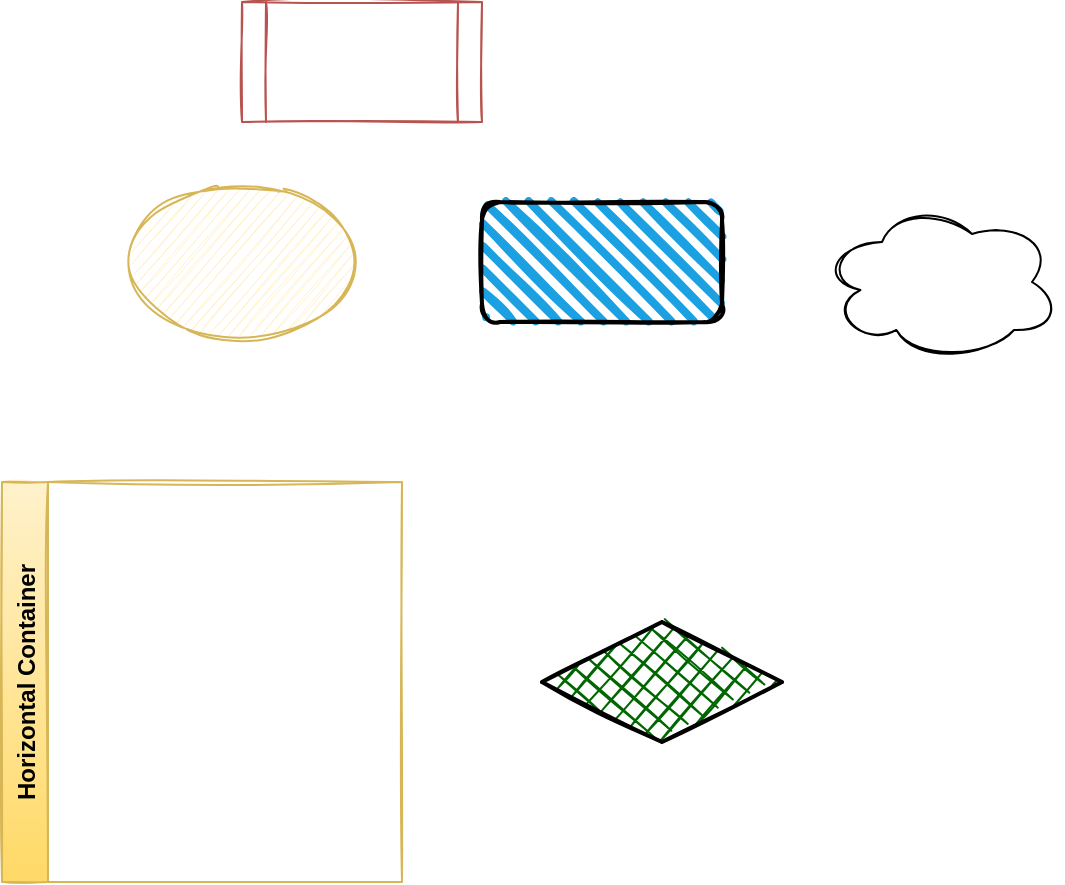 <mxfile>
    <diagram id="R9k7ZN19FMF7jF0QfsAg" name="第 1 页">
        <mxGraphModel dx="1204" dy="759" grid="1" gridSize="10" guides="1" tooltips="1" connect="1" arrows="1" fold="1" page="1" pageScale="1" pageWidth="827" pageHeight="1169" math="0" shadow="0">
            <root>
                <mxCell id="0"/>
                <mxCell id="1" parent="0"/>
                <mxCell id="nDQlldjDoxICpgmfoPI3-1" value="" style="ellipse;whiteSpace=wrap;html=1;sketch=1;fillColor=#fff2cc;strokeColor=#d6b656;fillStyle=hachure;" parent="1" vertex="1">
                    <mxGeometry x="140" y="160" width="120" height="80" as="geometry"/>
                </mxCell>
                <mxCell id="nDQlldjDoxICpgmfoPI3-2" value="" style="rhombus;whiteSpace=wrap;html=1;strokeWidth=2;fillWeight=-1;hachureGap=8;fillStyle=cross-hatch;fillColor=#006600;sketch=1;" parent="1" vertex="1">
                    <mxGeometry x="350" y="380" width="120" height="60" as="geometry"/>
                </mxCell>
                <mxCell id="nDQlldjDoxICpgmfoPI3-3" value="" style="rounded=1;whiteSpace=wrap;html=1;strokeWidth=2;fillWeight=4;hachureGap=8;hachureAngle=45;fillColor=#1ba1e2;sketch=1;" parent="1" vertex="1">
                    <mxGeometry x="320" y="170" width="120" height="60" as="geometry"/>
                </mxCell>
                <mxCell id="2" value="" style="shape=process;whiteSpace=wrap;html=1;backgroundOutline=1;fillColor=default;gradientColor=none;strokeColor=#b85450;sketch=1;fillStyle=auto;" vertex="1" parent="1">
                    <mxGeometry x="200" y="70" width="120" height="60" as="geometry"/>
                </mxCell>
                <mxCell id="3" value="" style="ellipse;shape=cloud;whiteSpace=wrap;html=1;sketch=1;fillStyle=auto;fillColor=default;gradientColor=none;" vertex="1" parent="1">
                    <mxGeometry x="490" y="170" width="120" height="80" as="geometry"/>
                </mxCell>
                <mxCell id="4" value="Horizontal Container" style="swimlane;horizontal=0;sketch=1;fillStyle=auto;fillColor=#fff2cc;gradientColor=#ffd966;shadow=0;strokeColor=#d6b656;" vertex="1" parent="1">
                    <mxGeometry x="80" y="310" width="200" height="200" as="geometry"/>
                </mxCell>
            </root>
        </mxGraphModel>
    </diagram>
</mxfile>